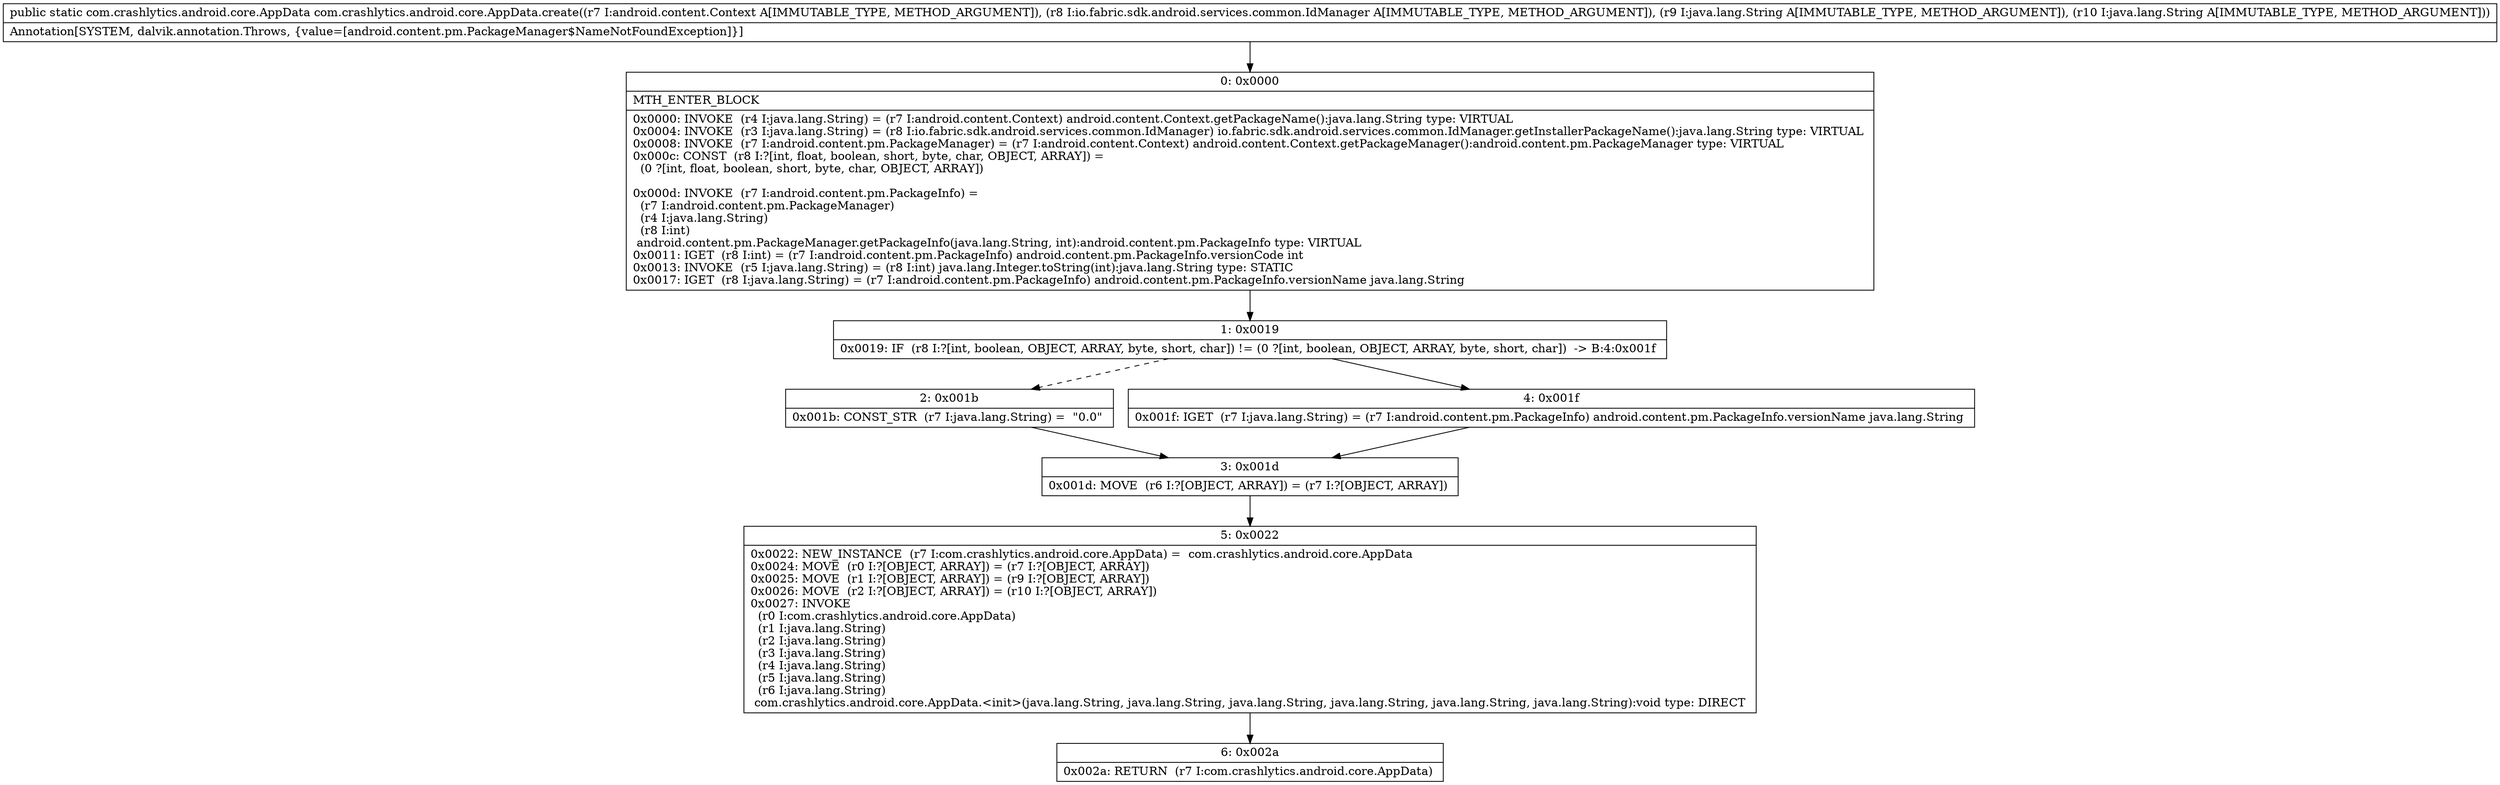 digraph "CFG forcom.crashlytics.android.core.AppData.create(Landroid\/content\/Context;Lio\/fabric\/sdk\/android\/services\/common\/IdManager;Ljava\/lang\/String;Ljava\/lang\/String;)Lcom\/crashlytics\/android\/core\/AppData;" {
Node_0 [shape=record,label="{0\:\ 0x0000|MTH_ENTER_BLOCK\l|0x0000: INVOKE  (r4 I:java.lang.String) = (r7 I:android.content.Context) android.content.Context.getPackageName():java.lang.String type: VIRTUAL \l0x0004: INVOKE  (r3 I:java.lang.String) = (r8 I:io.fabric.sdk.android.services.common.IdManager) io.fabric.sdk.android.services.common.IdManager.getInstallerPackageName():java.lang.String type: VIRTUAL \l0x0008: INVOKE  (r7 I:android.content.pm.PackageManager) = (r7 I:android.content.Context) android.content.Context.getPackageManager():android.content.pm.PackageManager type: VIRTUAL \l0x000c: CONST  (r8 I:?[int, float, boolean, short, byte, char, OBJECT, ARRAY]) = \l  (0 ?[int, float, boolean, short, byte, char, OBJECT, ARRAY])\l \l0x000d: INVOKE  (r7 I:android.content.pm.PackageInfo) = \l  (r7 I:android.content.pm.PackageManager)\l  (r4 I:java.lang.String)\l  (r8 I:int)\l android.content.pm.PackageManager.getPackageInfo(java.lang.String, int):android.content.pm.PackageInfo type: VIRTUAL \l0x0011: IGET  (r8 I:int) = (r7 I:android.content.pm.PackageInfo) android.content.pm.PackageInfo.versionCode int \l0x0013: INVOKE  (r5 I:java.lang.String) = (r8 I:int) java.lang.Integer.toString(int):java.lang.String type: STATIC \l0x0017: IGET  (r8 I:java.lang.String) = (r7 I:android.content.pm.PackageInfo) android.content.pm.PackageInfo.versionName java.lang.String \l}"];
Node_1 [shape=record,label="{1\:\ 0x0019|0x0019: IF  (r8 I:?[int, boolean, OBJECT, ARRAY, byte, short, char]) != (0 ?[int, boolean, OBJECT, ARRAY, byte, short, char])  \-\> B:4:0x001f \l}"];
Node_2 [shape=record,label="{2\:\ 0x001b|0x001b: CONST_STR  (r7 I:java.lang.String) =  \"0.0\" \l}"];
Node_3 [shape=record,label="{3\:\ 0x001d|0x001d: MOVE  (r6 I:?[OBJECT, ARRAY]) = (r7 I:?[OBJECT, ARRAY]) \l}"];
Node_4 [shape=record,label="{4\:\ 0x001f|0x001f: IGET  (r7 I:java.lang.String) = (r7 I:android.content.pm.PackageInfo) android.content.pm.PackageInfo.versionName java.lang.String \l}"];
Node_5 [shape=record,label="{5\:\ 0x0022|0x0022: NEW_INSTANCE  (r7 I:com.crashlytics.android.core.AppData) =  com.crashlytics.android.core.AppData \l0x0024: MOVE  (r0 I:?[OBJECT, ARRAY]) = (r7 I:?[OBJECT, ARRAY]) \l0x0025: MOVE  (r1 I:?[OBJECT, ARRAY]) = (r9 I:?[OBJECT, ARRAY]) \l0x0026: MOVE  (r2 I:?[OBJECT, ARRAY]) = (r10 I:?[OBJECT, ARRAY]) \l0x0027: INVOKE  \l  (r0 I:com.crashlytics.android.core.AppData)\l  (r1 I:java.lang.String)\l  (r2 I:java.lang.String)\l  (r3 I:java.lang.String)\l  (r4 I:java.lang.String)\l  (r5 I:java.lang.String)\l  (r6 I:java.lang.String)\l com.crashlytics.android.core.AppData.\<init\>(java.lang.String, java.lang.String, java.lang.String, java.lang.String, java.lang.String, java.lang.String):void type: DIRECT \l}"];
Node_6 [shape=record,label="{6\:\ 0x002a|0x002a: RETURN  (r7 I:com.crashlytics.android.core.AppData) \l}"];
MethodNode[shape=record,label="{public static com.crashlytics.android.core.AppData com.crashlytics.android.core.AppData.create((r7 I:android.content.Context A[IMMUTABLE_TYPE, METHOD_ARGUMENT]), (r8 I:io.fabric.sdk.android.services.common.IdManager A[IMMUTABLE_TYPE, METHOD_ARGUMENT]), (r9 I:java.lang.String A[IMMUTABLE_TYPE, METHOD_ARGUMENT]), (r10 I:java.lang.String A[IMMUTABLE_TYPE, METHOD_ARGUMENT]))  | Annotation[SYSTEM, dalvik.annotation.Throws, \{value=[android.content.pm.PackageManager$NameNotFoundException]\}]\l}"];
MethodNode -> Node_0;
Node_0 -> Node_1;
Node_1 -> Node_2[style=dashed];
Node_1 -> Node_4;
Node_2 -> Node_3;
Node_3 -> Node_5;
Node_4 -> Node_3;
Node_5 -> Node_6;
}


